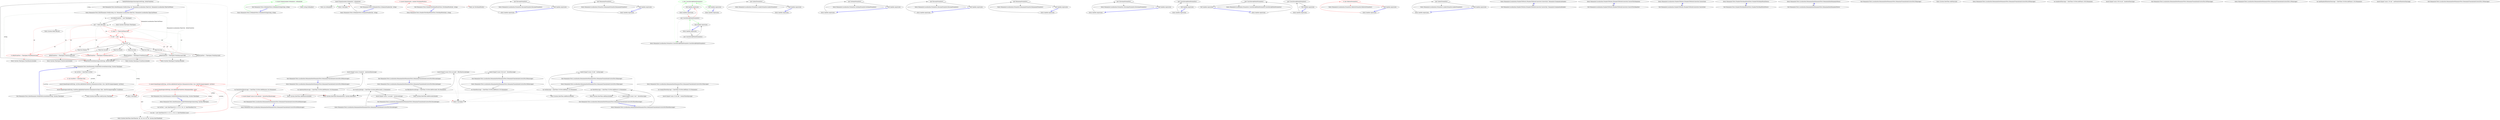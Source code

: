 digraph  {
n0 [cluster="Humanizer.Tests.DateHumanize.VerifyWithCurrentDate(string, System.TimeSpan)", label="Entry Humanizer.Tests.DateHumanize.VerifyWithCurrentDate(string, System.TimeSpan)", span="8-8"];
n1 [cluster="Humanizer.Tests.DateHumanize.VerifyWithCurrentDate(string, System.TimeSpan)", label="var utcNow = DateTime.UtcNow", span="10-10"];
n3 [cluster="Humanizer.Tests.DateHumanize.VerifyWithCurrentDate(string, System.TimeSpan)", label="Assert.Equal(expectedString, utcNow.Add(deltaFromNow).Humanize(utcDate: true, dateToCompareAgainst: utcNow))", span="14-14"];
n4 [cluster="Humanizer.Tests.DateHumanize.VerifyWithCurrentDate(string, System.TimeSpan)", label="Assert.Equal(expectedString, localNow.Add(deltaFromNow).Humanize(utcDate: false, dateToCompareAgainst: localNow))", span="15-15"];
n2 [cluster="Humanizer.Tests.DateHumanize.VerifyWithCurrentDate(string, System.TimeSpan)", color=red, community=0, label="0: var localNow = DateTime.Now", span="11-11"];
n6 [cluster="System.DateTime.Add(System.TimeSpan)", label="Entry System.DateTime.Add(System.TimeSpan)", span="0-0"];
n7 [cluster="System.DateTime.Humanize(bool, System.DateTime?)", label="Entry System.DateTime.Humanize(bool, System.DateTime?)", span="19-19"];
n8 [cluster="Unk.Equal", label="Entry Unk.Equal", span=""];
n5 [cluster="Humanizer.Tests.DateHumanize.VerifyWithCurrentDate(string, System.TimeSpan)", label="Exit Humanizer.Tests.DateHumanize.VerifyWithCurrentDate(string, System.TimeSpan)", span="8-8"];
n9 [cluster="Humanizer.Tests.DateHumanize.VerifyWithDateInjection(string, System.TimeSpan)", label="Entry Humanizer.Tests.DateHumanize.VerifyWithDateInjection(string, System.TimeSpan)", span="18-18"];
n10 [cluster="Humanizer.Tests.DateHumanize.VerifyWithDateInjection(string, System.TimeSpan)", label="var utcNow = new DateTime(2013, 6, 20, 9, 58, 22, DateTimeKind.Utc)", span="20-20"];
n12 [cluster="Humanizer.Tests.DateHumanize.VerifyWithDateInjection(string, System.TimeSpan)", color=red, community=0, label="0: Assert.Equal(expectedString, utcNow.Add(deltaFromNow).Humanize(utcDate: true, dateToCompareAgainst: utcNow))", span="23-23"];
n13 [cluster="Humanizer.Tests.DateHumanize.VerifyWithDateInjection(string, System.TimeSpan)", color=red, community=0, label="0: Assert.Equal(expectedString, now.Add(deltaFromNow).Humanize(false, now))", span="24-24"];
n11 [cluster="Humanizer.Tests.DateHumanize.VerifyWithDateInjection(string, System.TimeSpan)", label="var now = new DateTime(2013, 6, 20, 11, 58, 22, DateTimeKind.Local)", span="21-21"];
n15 [cluster="System.DateTime.DateTime(int, int, int, int, int, int, System.DateTimeKind)", label="Entry System.DateTime.DateTime(int, int, int, int, int, int, System.DateTimeKind)", span="0-0"];
n14 [cluster="Humanizer.Tests.DateHumanize.VerifyWithDateInjection(string, System.TimeSpan)", label="Exit Humanizer.Tests.DateHumanize.VerifyWithDateInjection(string, System.TimeSpan)", span="18-18"];
n16 [cluster="Humanizer.Tests.DateHumanize.Verify(string, int, Humanizer.Localisation.TimeUnit, Humanizer.Localisation.TimeUnitTense)", label="Entry Humanizer.Tests.DateHumanize.Verify(string, int, Humanizer.Localisation.TimeUnit, Humanizer.Localisation.TimeUnitTense)", span="27-27"];
n17 [cluster="Humanizer.Tests.DateHumanize.Verify(string, int, Humanizer.Localisation.TimeUnit, Humanizer.Localisation.TimeUnitTense)", label="var deltaFromNow = new TimeSpan()", span="29-29"];
n18 [cluster="Humanizer.Tests.DateHumanize.Verify(string, int, Humanizer.Localisation.TimeUnit, Humanizer.Localisation.TimeUnitTense)", label="unit = Math.Abs(unit)", span="30-30"];
n19 [cluster="Humanizer.Tests.DateHumanize.Verify(string, int, Humanizer.Localisation.TimeUnit, Humanizer.Localisation.TimeUnitTense)", color=red, community=0, label="0: tense == TimeUnitTense.Past", span="32-32"];
n21 [cluster="Humanizer.Tests.DateHumanize.Verify(string, int, Humanizer.Localisation.TimeUnit, Humanizer.Localisation.TimeUnitTense)", label=timeUnit, span="35-35"];
n34 [cluster="Humanizer.Tests.DateHumanize.Verify(string, int, Humanizer.Localisation.TimeUnit, Humanizer.Localisation.TimeUnitTense)", label="VerifyWithCurrentDate(expectedString, deltaFromNow)", span="57-57"];
n35 [cluster="Humanizer.Tests.DateHumanize.Verify(string, int, Humanizer.Localisation.TimeUnit, Humanizer.Localisation.TimeUnitTense)", label="VerifyWithDateInjection(expectedString, deltaFromNow)", span="58-58"];
n37 [cluster="System.TimeSpan.TimeSpan()", label="Entry System.TimeSpan.TimeSpan()", span="0-0"];
n38 [cluster="System.Math.Abs(int)", label="Entry System.Math.Abs(int)", span="0-0"];
n20 [cluster="Humanizer.Tests.DateHumanize.Verify(string, int, Humanizer.Localisation.TimeUnit, Humanizer.Localisation.TimeUnitTense)", color=red, community=0, label="0: unit = -unit", span="33-33"];
n23 [cluster="Humanizer.Tests.DateHumanize.Verify(string, int, Humanizer.Localisation.TimeUnit, Humanizer.Localisation.TimeUnitTense)", label="deltaFromNow = TimeSpan.FromSeconds(unit)", span="38-38"];
n25 [cluster="Humanizer.Tests.DateHumanize.Verify(string, int, Humanizer.Localisation.TimeUnit, Humanizer.Localisation.TimeUnitTense)", color=red, community=0, label="0: deltaFromNow = TimeSpan.FromMinutes(unit)", span="41-41"];
n27 [cluster="Humanizer.Tests.DateHumanize.Verify(string, int, Humanizer.Localisation.TimeUnit, Humanizer.Localisation.TimeUnitTense)", label="deltaFromNow = TimeSpan.FromHours(unit)", span="44-44"];
n29 [cluster="Humanizer.Tests.DateHumanize.Verify(string, int, Humanizer.Localisation.TimeUnit, Humanizer.Localisation.TimeUnitTense)", label="deltaFromNow = TimeSpan.FromDays(unit)", span="47-47"];
n31 [cluster="Humanizer.Tests.DateHumanize.Verify(string, int, Humanizer.Localisation.TimeUnit, Humanizer.Localisation.TimeUnitTense)", color=red, community=0, label="0: deltaFromNow = TimeSpan.FromDays(unit*31)", span="50-50"];
n33 [cluster="Humanizer.Tests.DateHumanize.Verify(string, int, Humanizer.Localisation.TimeUnit, Humanizer.Localisation.TimeUnitTense)", label="deltaFromNow = TimeSpan.FromDays(unit*366)", span="53-53"];
n22 [cluster="Humanizer.Tests.DateHumanize.Verify(string, int, Humanizer.Localisation.TimeUnit, Humanizer.Localisation.TimeUnitTense)", label="TimeUnit.Second", span="37-37"];
n24 [cluster="Humanizer.Tests.DateHumanize.Verify(string, int, Humanizer.Localisation.TimeUnit, Humanizer.Localisation.TimeUnitTense)", label="TimeUnit.Minute", span="40-40"];
n26 [cluster="Humanizer.Tests.DateHumanize.Verify(string, int, Humanizer.Localisation.TimeUnit, Humanizer.Localisation.TimeUnitTense)", label="TimeUnit.Hour", span="43-43"];
n28 [cluster="Humanizer.Tests.DateHumanize.Verify(string, int, Humanizer.Localisation.TimeUnit, Humanizer.Localisation.TimeUnitTense)", label="TimeUnit.Day", span="46-46"];
n30 [cluster="Humanizer.Tests.DateHumanize.Verify(string, int, Humanizer.Localisation.TimeUnit, Humanizer.Localisation.TimeUnitTense)", label="TimeUnit.Month", span="49-49"];
n32 [cluster="Humanizer.Tests.DateHumanize.Verify(string, int, Humanizer.Localisation.TimeUnit, Humanizer.Localisation.TimeUnitTense)", label="TimeUnit.Year", span="52-52"];
n40 [cluster="System.TimeSpan.FromMinutes(double)", label="Entry System.TimeSpan.FromMinutes(double)", span="0-0"];
n41 [cluster="System.TimeSpan.FromHours(double)", label="Entry System.TimeSpan.FromHours(double)", span="0-0"];
n39 [cluster="System.TimeSpan.FromSeconds(double)", label="Entry System.TimeSpan.FromSeconds(double)", span="0-0"];
n42 [cluster="System.TimeSpan.FromDays(double)", label="Entry System.TimeSpan.FromDays(double)", span="0-0"];
n36 [cluster="Humanizer.Tests.DateHumanize.Verify(string, int, Humanizer.Localisation.TimeUnit, Humanizer.Localisation.TimeUnitTense)", label="Exit Humanizer.Tests.DateHumanize.Verify(string, int, Humanizer.Localisation.TimeUnit, Humanizer.Localisation.TimeUnitTense)", span="27-27"];
d1 [cluster="Humanizer.Tests.OrdinalizeTests.OrdinalizeString(string, string)", color=green, community=0, label="0: Assert.Equal(number.Ordinalize(), ordinalized)", span="38-38"];
d0 [cluster="Humanizer.Tests.OrdinalizeTests.OrdinalizeString(string, string)", label="Entry Humanizer.Tests.OrdinalizeTests.OrdinalizeString(string, string)", span="36-36"];
d2 [cluster="Humanizer.Tests.OrdinalizeTests.OrdinalizeString(string, string)", label="Exit Humanizer.Tests.OrdinalizeTests.OrdinalizeString(string, string)", span="36-36"];
d3 [cluster="string.Ordinalize()", label="Entry string.Ordinalize()", span="15-15"];
d4 [cluster="Unk.Equal", label="Entry Unk.Equal", span=""];
d6 [cluster="Humanizer.Tests.OrdinalizeTests.OrdanizeNumber(int, string)", label="Assert.Equal(number.Ordinalize(), ordinalized)", span="72-72"];
d5 [cluster="Humanizer.Tests.OrdinalizeTests.OrdanizeNumber(int, string)", label="Entry Humanizer.Tests.OrdinalizeTests.OrdanizeNumber(int, string)", span="70-70"];
d7 [cluster="Humanizer.Tests.OrdinalizeTests.OrdanizeNumber(int, string)", label="Exit Humanizer.Tests.OrdinalizeTests.OrdanizeNumber(int, string)", span="70-70"];
d8 [cluster="int.Ordinalize()", label="Entry int.Ordinalize()", span="25-25"];
m0_7 [cluster="Humanizer.Localisation.Formatters.RussianFormatter.RussianFormatter()", file="Configurator.cs", label="Entry Humanizer.Localisation.Formatters.RussianFormatter.RussianFormatter()", span="4-4"];
m0_3 [cluster="Humanizer.Localisation.Formatters.RomanianFormatter.RomanianFormatter()", file="Configurator.cs", label="Entry Humanizer.Localisation.Formatters.RomanianFormatter.RomanianFormatter()", span="2-2"];
m0_15 [cluster="Humanizer.Localisation.Formatters.CzechSlovakPolishFormatter.CzechSlovakPolishFormatter()", file="Configurator.cs", label="Entry Humanizer.Localisation.Formatters.CzechSlovakPolishFormatter.CzechSlovakPolishFormatter()", span="2-2"];
m0_11 [cluster="Humanizer.Localisation.Formatters.ArabicFormatter.ArabicFormatter()", file="Configurator.cs", label="Entry Humanizer.Localisation.Formatters.ArabicFormatter.ArabicFormatter()", span="2-2"];
m0_19 [cluster="lambda expression", file="Configurator.cs", label="Entry lambda expression", span="21-21"];
m0_0 [cluster="lambda expression", file="Configurator.cs", label="Entry lambda expression", span="16-16"];
m0_1 [cluster="lambda expression", file="Configurator.cs", label="new RomanianFormatter()", span="16-16"];
m0_2 [cluster="lambda expression", file="Configurator.cs", label="Exit lambda expression", span="16-16"];
m0_4 [cluster="lambda expression", file="Configurator.cs", label="Entry lambda expression", span="17-17"];
m0_5 [cluster="lambda expression", file="Configurator.cs", label="new RussianFormatter()", span="17-17"];
m0_6 [cluster="lambda expression", file="Configurator.cs", label="Exit lambda expression", span="17-17"];
m0_8 [cluster="lambda expression", file="Configurator.cs", label="Entry lambda expression", span="18-18"];
m0_9 [cluster="lambda expression", file="Configurator.cs", label="new ArabicFormatter()", span="18-18"];
m0_10 [cluster="lambda expression", file="Configurator.cs", label="Exit lambda expression", span="18-18"];
m0_12 [cluster="lambda expression", file="Configurator.cs", label="Entry lambda expression", span="19-19"];
m0_13 [cluster="lambda expression", color=green, community=0, file="Configurator.cs", label="1: new CzechSlovakPolishFormatter()", span="19-19"];
m0_14 [cluster="lambda expression", file="Configurator.cs", label="Exit lambda expression", span="19-19"];
m0_16 [cluster="lambda expression", file="Configurator.cs", label="Entry lambda expression", span="20-20"];
m0_17 [cluster="lambda expression", file="Configurator.cs", label="new CzechSlovakPolishFormatter()", span="20-20"];
m0_18 [cluster="lambda expression", file="Configurator.cs", label="Exit lambda expression", span="20-20"];
m0_20 [cluster="lambda expression", file="Configurator.cs", label="new CzechSlovakPolishFormatter()", span="21-21"];
m0_21 [cluster="lambda expression", file="Configurator.cs", label="Exit lambda expression", span="21-21"];
m2_29 [cluster="Humanizer.Localisation.Formatters.SerbianFormatter.SerbianFormatter()", file="DefaultNumberToWordsConverter.cs", label="Entry Humanizer.Localisation.Formatters.SerbianFormatter.SerbianFormatter()", span="2-2"];
m2_7 [cluster="Humanizer.Localisation.Formatters.RussianFormatter.RussianFormatter()", file="DefaultNumberToWordsConverter.cs", label="Entry Humanizer.Localisation.Formatters.RussianFormatter.RussianFormatter()", span="4-4"];
m2_3 [cluster="Humanizer.Localisation.Formatters.RomanianFormatter.RomanianFormatter()", file="DefaultNumberToWordsConverter.cs", label="Entry Humanizer.Localisation.Formatters.RomanianFormatter.RomanianFormatter()", span="2-2"];
m2_33 [cluster="Humanizer.Localisation.Formatters.SlovenianFormatter.SlovenianFormatter()", file="DefaultNumberToWordsConverter.cs", label="Entry Humanizer.Localisation.Formatters.SlovenianFormatter.SlovenianFormatter()", span="1-1"];
m2_19 [cluster="Humanizer.Localisation.Formatters.CzechSlovakPolishFormatter.CzechSlovakPolishFormatter()", file="DefaultNumberToWordsConverter.cs", label="Entry Humanizer.Localisation.Formatters.CzechSlovakPolishFormatter.CzechSlovakPolishFormatter()", span="2-2"];
m2_15 [cluster="Humanizer.Localisation.Formatters.HebrewFormatter.HebrewFormatter()", file="DefaultNumberToWordsConverter.cs", label="Entry Humanizer.Localisation.Formatters.HebrewFormatter.HebrewFormatter()", span="2-2"];
m2_11 [cluster="Humanizer.Localisation.Formatters.ArabicFormatter.ArabicFormatter()", file="DefaultNumberToWordsConverter.cs", label="Entry Humanizer.Localisation.Formatters.ArabicFormatter.ArabicFormatter()", span="2-2"];
m2_30 [cluster="lambda expression", file="DefaultNumberToWordsConverter.cs", label="Entry lambda expression", span="24-24"];
m2_0 [cluster="lambda expression", file="DefaultNumberToWordsConverter.cs", label="Entry lambda expression", span="16-16"];
m2_1 [cluster="lambda expression", file="DefaultNumberToWordsConverter.cs", label="new RomanianFormatter()", span="16-16"];
m2_2 [cluster="lambda expression", file="DefaultNumberToWordsConverter.cs", label="Exit lambda expression", span="16-16"];
m2_4 [cluster="lambda expression", file="DefaultNumberToWordsConverter.cs", label="Entry lambda expression", span="17-17"];
m2_5 [cluster="lambda expression", file="DefaultNumberToWordsConverter.cs", label="new RussianFormatter()", span="17-17"];
m2_6 [cluster="lambda expression", file="DefaultNumberToWordsConverter.cs", label="Exit lambda expression", span="17-17"];
m2_8 [cluster="lambda expression", file="DefaultNumberToWordsConverter.cs", label="Entry lambda expression", span="18-18"];
m2_9 [cluster="lambda expression", file="DefaultNumberToWordsConverter.cs", label="new ArabicFormatter()", span="18-18"];
m2_10 [cluster="lambda expression", file="DefaultNumberToWordsConverter.cs", label="Exit lambda expression", span="18-18"];
m2_12 [cluster="lambda expression", file="DefaultNumberToWordsConverter.cs", label="Entry lambda expression", span="19-19"];
m2_13 [cluster="lambda expression", color=red, community=0, file="DefaultNumberToWordsConverter.cs", label="0: new HebrewFormatter()", span="19-19"];
m2_14 [cluster="lambda expression", file="DefaultNumberToWordsConverter.cs", label="Exit lambda expression", span="19-19"];
m2_16 [cluster="lambda expression", file="DefaultNumberToWordsConverter.cs", label="Entry lambda expression", span="20-20"];
m2_17 [cluster="lambda expression", file="DefaultNumberToWordsConverter.cs", label="new CzechSlovakPolishFormatter()", span="20-20"];
m2_18 [cluster="lambda expression", file="DefaultNumberToWordsConverter.cs", label="Exit lambda expression", span="20-20"];
m2_20 [cluster="lambda expression", file="DefaultNumberToWordsConverter.cs", label="Entry lambda expression", span="21-21"];
m2_21 [cluster="lambda expression", file="DefaultNumberToWordsConverter.cs", label="new CzechSlovakPolishFormatter()", span="21-21"];
m2_22 [cluster="lambda expression", file="DefaultNumberToWordsConverter.cs", label="Exit lambda expression", span="21-21"];
m2_23 [cluster="lambda expression", file="DefaultNumberToWordsConverter.cs", label="Entry lambda expression", span="22-22"];
m2_24 [cluster="lambda expression", file="DefaultNumberToWordsConverter.cs", label="new CzechSlovakPolishFormatter()", span="22-22"];
m2_25 [cluster="lambda expression", file="DefaultNumberToWordsConverter.cs", label="Exit lambda expression", span="22-22"];
m2_26 [cluster="lambda expression", file="DefaultNumberToWordsConverter.cs", label="Entry lambda expression", span="23-23"];
m2_27 [cluster="lambda expression", file="DefaultNumberToWordsConverter.cs", label="new SerbianFormatter()", span="23-23"];
m2_28 [cluster="lambda expression", file="DefaultNumberToWordsConverter.cs", label="Exit lambda expression", span="23-23"];
m2_31 [cluster="lambda expression", file="DefaultNumberToWordsConverter.cs", label="new SlovenianFormatter()", span="24-24"];
m2_32 [cluster="lambda expression", file="DefaultNumberToWordsConverter.cs", label="Exit lambda expression", span="24-24"];
m4_2 [cluster="Humanizer.Localisation.NumberToWords.INumberToWordsConverter.Convert(int, Humanizer.GrammaticalGender)", file="INumberToWordsConverter.cs", label="Entry Humanizer.Localisation.NumberToWords.INumberToWordsConverter.Convert(int, Humanizer.GrammaticalGender)", span="22-22"];
m4_3 [cluster="Humanizer.Localisation.NumberToWords.INumberToWordsConverter.Convert(int, Humanizer.GrammaticalGender)", file="INumberToWordsConverter.cs", label="Exit Humanizer.Localisation.NumberToWords.INumberToWordsConverter.Convert(int, Humanizer.GrammaticalGender)", span="22-22"];
m4_4 [cluster="Humanizer.Localisation.NumberToWords.INumberToWordsConverter.ConvertToOrdinal(int)", file="INumberToWordsConverter.cs", label="Entry Humanizer.Localisation.NumberToWords.INumberToWordsConverter.ConvertToOrdinal(int)", span="29-29"];
m4_5 [cluster="Humanizer.Localisation.NumberToWords.INumberToWordsConverter.ConvertToOrdinal(int)", file="INumberToWordsConverter.cs", label="Exit Humanizer.Localisation.NumberToWords.INumberToWordsConverter.ConvertToOrdinal(int)", span="29-29"];
m4_0 [cluster="Humanizer.Localisation.NumberToWords.INumberToWordsConverter.Convert(int)", file="INumberToWordsConverter.cs", label="Entry Humanizer.Localisation.NumberToWords.INumberToWordsConverter.Convert(int)", span="12-12"];
m4_1 [cluster="Humanizer.Localisation.NumberToWords.INumberToWordsConverter.Convert(int)", file="INumberToWordsConverter.cs", label="Exit Humanizer.Localisation.NumberToWords.INumberToWordsConverter.Convert(int)", span="12-12"];
m5_0 [cluster="Humanizer.Tests.NumberToOrdinalWordsTests.NumberToOrdinalWordsTests()", file="NumberToOrdinalWordsTests.cs", label="Entry Humanizer.Tests.NumberToOrdinalWordsTests.NumberToOrdinalWordsTests()", span="7-7"];
m5_1 [cluster="Humanizer.Tests.NumberToOrdinalWordsTests.NumberToOrdinalWordsTests()", file="NumberToOrdinalWordsTests.cs", label="Exit Humanizer.Tests.NumberToOrdinalWordsTests.NumberToOrdinalWordsTests()", span="7-7"];
m5_2 [cluster="Humanizer.Tests.NumberToOrdinalWordsTests.ToOrdinalWords(int, string)", file="NumberToOrdinalWordsTests.cs", label="Entry Humanizer.Tests.NumberToOrdinalWordsTests.ToOrdinalWords(int, string)", span="52-52"];
m5_3 [cluster="Humanizer.Tests.NumberToOrdinalWordsTests.ToOrdinalWords(int, string)", color=red, community=0, file="NumberToOrdinalWordsTests.cs", label="0: Assert.Equal(words, number.ToOrdinalWords())", span="54-54"];
m5_4 [cluster="Humanizer.Tests.NumberToOrdinalWordsTests.ToOrdinalWords(int, string)", file="NumberToOrdinalWordsTests.cs", label="Exit Humanizer.Tests.NumberToOrdinalWordsTests.ToOrdinalWords(int, string)", span="52-52"];
m5_5 [cluster="int.ToOrdinalWords()", file="NumberToOrdinalWordsTests.cs", label="Entry int.ToOrdinalWords()", span="52-52"];
m7_22 [cluster="Humanizer.Tests.Localisation.RomanianDateHumanizeTests.RomanianTranslationIsCorrectFor2SecondsAgo()", file="NumberToWordsTests.cs", label="Entry Humanizer.Tests.Localisation.RomanianDateHumanizeTests.RomanianTranslationIsCorrectFor2SecondsAgo()", span="49-49"];
m7_23 [cluster="Humanizer.Tests.Localisation.RomanianDateHumanizeTests.RomanianTranslationIsCorrectFor2SecondsAgo()", file="NumberToWordsTests.cs", label="var twoSecondsAgo = DateTime.UtcNow.AddSeconds(-2).Humanize()", span="51-51"];
m7_24 [cluster="Humanizer.Tests.Localisation.RomanianDateHumanizeTests.RomanianTranslationIsCorrectFor2SecondsAgo()", file="NumberToWordsTests.cs", label="Assert.Equal(''acum 2 secunde'', twoSecondsAgo)", span="53-53"];
m7_25 [cluster="Humanizer.Tests.Localisation.RomanianDateHumanizeTests.RomanianTranslationIsCorrectFor2SecondsAgo()", file="NumberToWordsTests.cs", label="Exit Humanizer.Tests.Localisation.RomanianDateHumanizeTests.RomanianTranslationIsCorrectFor2SecondsAgo()", span="49-49"];
m7_13 [cluster="Humanizer.Tests.Localisation.RomanianDateHumanizeTests.RomanianTranslationIsCorrectFor19MinutesAgo()", file="NumberToWordsTests.cs", label="Entry Humanizer.Tests.Localisation.RomanianDateHumanizeTests.RomanianTranslationIsCorrectFor19MinutesAgo()", span="33-33"];
m7_14 [cluster="Humanizer.Tests.Localisation.RomanianDateHumanizeTests.RomanianTranslationIsCorrectFor19MinutesAgo()", file="NumberToWordsTests.cs", label="var nineteenMinutesAgo = DateTime.UtcNow.AddMinutes(-19).Humanize()", span="35-35"];
m7_15 [cluster="Humanizer.Tests.Localisation.RomanianDateHumanizeTests.RomanianTranslationIsCorrectFor19MinutesAgo()", file="NumberToWordsTests.cs", label="Assert.Equal(''acum 19 minute'', nineteenMinutesAgo)", span="37-37"];
m7_16 [cluster="Humanizer.Tests.Localisation.RomanianDateHumanizeTests.RomanianTranslationIsCorrectFor19MinutesAgo()", file="NumberToWordsTests.cs", label="Exit Humanizer.Tests.Localisation.RomanianDateHumanizeTests.RomanianTranslationIsCorrectFor19MinutesAgo()", span="33-33"];
m7_17 [cluster="System.DateTime.AddMinutes(double)", file="NumberToWordsTests.cs", label="Entry System.DateTime.AddMinutes(double)", span="0-0"];
m7_31 [cluster="Humanizer.Tests.Localisation.RomanianDateHumanizeTests.RomanianTranslationIsCorrectFor10DaysAgo()", file="NumberToWordsTests.cs", label="Entry Humanizer.Tests.Localisation.RomanianDateHumanizeTests.RomanianTranslationIsCorrectFor10DaysAgo()", span="65-65"];
m7_32 [cluster="Humanizer.Tests.Localisation.RomanianDateHumanizeTests.RomanianTranslationIsCorrectFor10DaysAgo()", file="NumberToWordsTests.cs", label="var tenDaysAgo = DateTime.UtcNow.AddDays(-10).Humanize()", span="67-67"];
m7_33 [cluster="Humanizer.Tests.Localisation.RomanianDateHumanizeTests.RomanianTranslationIsCorrectFor10DaysAgo()", file="NumberToWordsTests.cs", label="Assert.Equal(''acum 10 zile'', tenDaysAgo)", span="69-69"];
m7_34 [cluster="Humanizer.Tests.Localisation.RomanianDateHumanizeTests.RomanianTranslationIsCorrectFor10DaysAgo()", file="NumberToWordsTests.cs", label="Exit Humanizer.Tests.Localisation.RomanianDateHumanizeTests.RomanianTranslationIsCorrectFor10DaysAgo()", span="65-65"];
m7_26 [cluster="System.DateTime.AddSeconds(double)", file="NumberToWordsTests.cs", label="Entry System.DateTime.AddSeconds(double)", span="0-0"];
m7_0 [cluster="Humanizer.Tests.Localisation.RomanianDateHumanizeTests.RomanianDateHumanizeTests()", file="NumberToWordsTests.cs", label="Entry Humanizer.Tests.Localisation.RomanianDateHumanizeTests.RomanianDateHumanizeTests()", span="12-12"];
m7_1 [cluster="Humanizer.Tests.Localisation.RomanianDateHumanizeTests.RomanianDateHumanizeTests()", file="NumberToWordsTests.cs", label="Exit Humanizer.Tests.Localisation.RomanianDateHumanizeTests.RomanianDateHumanizeTests()", span="12-12"];
m7_36 [cluster="Humanizer.Tests.Localisation.RomanianDateHumanizeTests.RomanianTranslationIsCorrectFor23DaysAgo()", file="NumberToWordsTests.cs", label="Entry Humanizer.Tests.Localisation.RomanianDateHumanizeTests.RomanianTranslationIsCorrectFor23DaysAgo()", span="73-73"];
m7_37 [cluster="Humanizer.Tests.Localisation.RomanianDateHumanizeTests.RomanianTranslationIsCorrectFor23DaysAgo()", file="NumberToWordsTests.cs", label="var twentyThreeDaysAgo = DateTime.UtcNow.AddDays(-23).Humanize()", span="75-75"];
m7_38 [cluster="Humanizer.Tests.Localisation.RomanianDateHumanizeTests.RomanianTranslationIsCorrectFor23DaysAgo()", file="NumberToWordsTests.cs", label="Assert.Equal(''acum 23 de zile'', twentyThreeDaysAgo)", span="77-77"];
m7_39 [cluster="Humanizer.Tests.Localisation.RomanianDateHumanizeTests.RomanianTranslationIsCorrectFor23DaysAgo()", file="NumberToWordsTests.cs", label="Exit Humanizer.Tests.Localisation.RomanianDateHumanizeTests.RomanianTranslationIsCorrectFor23DaysAgo()", span="73-73"];
m7_9 [cluster="Humanizer.Tests.Localisation.RomanianDateHumanizeTests.RomanianTranslationIsCorrectFor20HoursAgo()", file="NumberToWordsTests.cs", label="Entry Humanizer.Tests.Localisation.RomanianDateHumanizeTests.RomanianTranslationIsCorrectFor20HoursAgo()", span="25-25"];
m7_10 [cluster="Humanizer.Tests.Localisation.RomanianDateHumanizeTests.RomanianTranslationIsCorrectFor20HoursAgo()", file="NumberToWordsTests.cs", label="var threeHoursAgo = DateTime.UtcNow.AddHours(-20).Humanize()", span="27-27"];
m7_11 [cluster="Humanizer.Tests.Localisation.RomanianDateHumanizeTests.RomanianTranslationIsCorrectFor20HoursAgo()", file="NumberToWordsTests.cs", label="Assert.Equal(''acum 20 de ore'', threeHoursAgo)", span="29-29"];
m7_12 [cluster="Humanizer.Tests.Localisation.RomanianDateHumanizeTests.RomanianTranslationIsCorrectFor20HoursAgo()", file="NumberToWordsTests.cs", label="Exit Humanizer.Tests.Localisation.RomanianDateHumanizeTests.RomanianTranslationIsCorrectFor20HoursAgo()", span="25-25"];
m7_8 [cluster="Unk.Equal", file="NumberToWordsTests.cs", label="Entry Unk.Equal", span=""];
m7_44 [cluster="System.DateTime.AddYears(int)", file="NumberToWordsTests.cs", label="Entry System.DateTime.AddYears(int)", span="0-0"];
m7_45 [cluster="Humanizer.Tests.Localisation.RomanianDateHumanizeTests.RomanianTranslationIsCorrectFor100YearsAgo()", file="NumberToWordsTests.cs", label="Entry Humanizer.Tests.Localisation.RomanianDateHumanizeTests.RomanianTranslationIsCorrectFor100YearsAgo()", span="89-89"];
m7_46 [cluster="Humanizer.Tests.Localisation.RomanianDateHumanizeTests.RomanianTranslationIsCorrectFor100YearsAgo()", file="NumberToWordsTests.cs", label="var hunderedYearsAgo = DateTime.UtcNow.AddYears(-100).Humanize()", span="91-91"];
m7_47 [cluster="Humanizer.Tests.Localisation.RomanianDateHumanizeTests.RomanianTranslationIsCorrectFor100YearsAgo()", file="NumberToWordsTests.cs", label="Assert.Equal(''acum 100 de ani'', hunderedYearsAgo)", span="93-93"];
m7_48 [cluster="Humanizer.Tests.Localisation.RomanianDateHumanizeTests.RomanianTranslationIsCorrectFor100YearsAgo()", file="NumberToWordsTests.cs", label="Exit Humanizer.Tests.Localisation.RomanianDateHumanizeTests.RomanianTranslationIsCorrectFor100YearsAgo()", span="89-89"];
m7_18 [cluster="Humanizer.Tests.Localisation.RomanianDateHumanizeTests.RomanianTranslationIsCorrectFor44MinutesAgo()", file="NumberToWordsTests.cs", label="Entry Humanizer.Tests.Localisation.RomanianDateHumanizeTests.RomanianTranslationIsCorrectFor44MinutesAgo()", span="41-41"];
m7_19 [cluster="Humanizer.Tests.Localisation.RomanianDateHumanizeTests.RomanianTranslationIsCorrectFor44MinutesAgo()", file="NumberToWordsTests.cs", label="var fourtyFourMinutesAgo = DateTime.UtcNow.AddMinutes(-44).Humanize()", span="43-43"];
m7_20 [cluster="Humanizer.Tests.Localisation.RomanianDateHumanizeTests.RomanianTranslationIsCorrectFor44MinutesAgo()", color=red, community=0, file="NumberToWordsTests.cs", label="0: Assert.Equal(''acum 44 de minute'', fourtyFourMinutesAgo)", span="45-45"];
m7_21 [cluster="Humanizer.Tests.Localisation.RomanianDateHumanizeTests.RomanianTranslationIsCorrectFor44MinutesAgo()", file="NumberToWordsTests.cs", label="Exit Humanizer.Tests.Localisation.RomanianDateHumanizeTests.RomanianTranslationIsCorrectFor44MinutesAgo()", span="41-41"];
m7_2 [cluster="Humanizer.Tests.Localisation.RomanianDateHumanizeTests.RomanianTranslationIsCorrectForThreeHoursAgo()", file="NumberToWordsTests.cs", label="Entry Humanizer.Tests.Localisation.RomanianDateHumanizeTests.RomanianTranslationIsCorrectForThreeHoursAgo()", span="17-17"];
m7_3 [cluster="Humanizer.Tests.Localisation.RomanianDateHumanizeTests.RomanianTranslationIsCorrectForThreeHoursAgo()", file="NumberToWordsTests.cs", label="var threeHoursAgo = DateTime.UtcNow.AddHours(-3).Humanize()", span="19-19"];
m7_4 [cluster="Humanizer.Tests.Localisation.RomanianDateHumanizeTests.RomanianTranslationIsCorrectForThreeHoursAgo()", file="NumberToWordsTests.cs", label="Assert.Equal(''acum 3 ore'', threeHoursAgo)", span="21-21"];
m7_5 [cluster="Humanizer.Tests.Localisation.RomanianDateHumanizeTests.RomanianTranslationIsCorrectForThreeHoursAgo()", file="NumberToWordsTests.cs", label="Exit Humanizer.Tests.Localisation.RomanianDateHumanizeTests.RomanianTranslationIsCorrectForThreeHoursAgo()", span="17-17"];
m7_27 [cluster="Humanizer.Tests.Localisation.RomanianDateHumanizeTests.RomanianTranslationIsCorrectFor59SecondsAgo()", file="NumberToWordsTests.cs", label="Entry Humanizer.Tests.Localisation.RomanianDateHumanizeTests.RomanianTranslationIsCorrectFor59SecondsAgo()", span="57-57"];
m7_28 [cluster="Humanizer.Tests.Localisation.RomanianDateHumanizeTests.RomanianTranslationIsCorrectFor59SecondsAgo()", file="NumberToWordsTests.cs", label="var fiftyNineSecondsAgo = DateTime.UtcNow.AddSeconds(-59).Humanize()", span="59-59"];
m7_29 [cluster="Humanizer.Tests.Localisation.RomanianDateHumanizeTests.RomanianTranslationIsCorrectFor59SecondsAgo()", file="NumberToWordsTests.cs", label="Assert.Equal(''acum 59 de secunde'', fiftyNineSecondsAgo)", span="61-61"];
m7_30 [cluster="Humanizer.Tests.Localisation.RomanianDateHumanizeTests.RomanianTranslationIsCorrectFor59SecondsAgo()", file="NumberToWordsTests.cs", label="Exit Humanizer.Tests.Localisation.RomanianDateHumanizeTests.RomanianTranslationIsCorrectFor59SecondsAgo()", span="57-57"];
m7_35 [cluster="System.DateTime.AddDays(double)", file="NumberToWordsTests.cs", label="Entry System.DateTime.AddDays(double)", span="0-0"];
m7_40 [cluster="Humanizer.Tests.Localisation.RomanianDateHumanizeTests.RomanianTranslationIsCorrectFor119YearsAgo()", file="NumberToWordsTests.cs", label="Entry Humanizer.Tests.Localisation.RomanianDateHumanizeTests.RomanianTranslationIsCorrectFor119YearsAgo()", span="81-81"];
m7_41 [cluster="Humanizer.Tests.Localisation.RomanianDateHumanizeTests.RomanianTranslationIsCorrectFor119YearsAgo()", file="NumberToWordsTests.cs", label="var oneHundredNineteenYearsAgo = DateTime.UtcNow.AddYears(-119).Humanize()", span="83-83"];
m7_42 [cluster="Humanizer.Tests.Localisation.RomanianDateHumanizeTests.RomanianTranslationIsCorrectFor119YearsAgo()", file="NumberToWordsTests.cs", label="Assert.Equal(''acum 119 ani'', oneHundredNineteenYearsAgo)", span="85-85"];
m7_43 [cluster="Humanizer.Tests.Localisation.RomanianDateHumanizeTests.RomanianTranslationIsCorrectFor119YearsAgo()", file="NumberToWordsTests.cs", label="Exit Humanizer.Tests.Localisation.RomanianDateHumanizeTests.RomanianTranslationIsCorrectFor119YearsAgo()", span="81-81"];
m7_6 [cluster="System.DateTime.AddHours(double)", file="NumberToWordsTests.cs", label="Entry System.DateTime.AddHours(double)", span="0-0"];
n0 -> n1  [key=0, style=solid];
n0 -> n3  [color=darkseagreen4, key=1, label=string, style=dashed];
n0 -> n4  [color=darkseagreen4, key=1, label=string, style=dashed];
n1 -> n2  [color=red, key=0, style=solid];
n1 -> n3  [color=darkseagreen4, key=1, label=utcNow, style=dashed];
n3 -> n4  [key=0, style=solid];
n3 -> n6  [key=2, style=dotted];
n3 -> n7  [key=2, style=dotted];
n3 -> n8  [key=2, style=dotted];
n4 -> n5  [key=0, style=solid];
n4 -> n6  [key=2, style=dotted];
n4 -> n7  [key=2, style=dotted];
n4 -> n8  [key=2, style=dotted];
n2 -> n3  [color=red, key=0, style=solid];
n2 -> n4  [color=red, key=1, label=localNow, style=dashed];
n5 -> n0  [color=blue, key=0, style=bold];
n9 -> n10  [key=0, style=solid];
n9 -> n12  [color=red, key=1, label=string, style=dashed];
n9 -> n13  [color=red, key=1, label=string, style=dashed];
n10 -> n11  [key=0, style=solid];
n10 -> n15  [key=2, style=dotted];
n10 -> n12  [color=red, key=1, label=utcNow, style=dashed];
n12 -> n13  [color=red, key=0, style=solid];
n12 -> n6  [color=red, key=2, style=dotted];
n12 -> n7  [color=red, key=2, style=dotted];
n12 -> n8  [color=red, key=2, style=dotted];
n13 -> n14  [color=red, key=0, style=solid];
n13 -> n6  [color=red, key=2, style=dotted];
n13 -> n7  [color=red, key=2, style=dotted];
n13 -> n8  [color=red, key=2, style=dotted];
n11 -> n12  [color=red, key=0, style=solid];
n11 -> n15  [key=2, style=dotted];
n11 -> n13  [color=red, key=1, label=now, style=dashed];
n14 -> n9  [color=blue, key=0, style=bold];
n16 -> n17  [key=0, style=solid];
n16 -> n18  [color=darkseagreen4, key=1, label=int, style=dashed];
n16 -> n19  [color=red, key=1, label="Humanizer.Localisation.TimeUnitTense", style=dashed];
n16 -> n21  [color=darkseagreen4, key=1, label="Humanizer.Localisation.TimeUnit", style=dashed];
n16 -> n34  [color=darkseagreen4, key=1, label=string, style=dashed];
n16 -> n35  [color=darkseagreen4, key=1, label=string, style=dashed];
n17 -> n18  [key=0, style=solid];
n17 -> n37  [key=2, style=dotted];
n18 -> n19  [color=red, key=0, style=solid];
n18 -> n38  [key=2, style=dotted];
n18 -> n18  [color=darkseagreen4, key=1, label=int, style=dashed];
n18 -> n20  [color=red, key=1, label=int, style=dashed];
n18 -> n23  [color=darkseagreen4, key=1, label=int, style=dashed];
n18 -> n25  [color=red, key=1, label=int, style=dashed];
n18 -> n27  [color=darkseagreen4, key=1, label=int, style=dashed];
n18 -> n29  [color=darkseagreen4, key=1, label=int, style=dashed];
n18 -> n31  [color=red, key=1, label=int, style=dashed];
n18 -> n33  [color=darkseagreen4, key=1, label=int, style=dashed];
n19 -> n20  [color=red, key=0, style=solid];
n19 -> n21  [color=red, key=0, style=solid];
n21 -> n22  [key=0, style=solid];
n21 -> n24  [key=0, style=solid];
n21 -> n26  [key=0, style=solid];
n21 -> n28  [key=0, style=solid];
n21 -> n30  [key=0, style=solid];
n21 -> n32  [key=0, style=solid];
n34 -> n35  [key=0, style=solid];
n34 -> n0  [key=2, style=dotted];
n35 -> n36  [key=0, style=solid];
n35 -> n9  [key=2, style=dotted];
n20 -> n21  [color=red, key=0, style=solid];
n20 -> n20  [color=red, key=1, label=int, style=dashed];
n20 -> n23  [color=red, key=1, label=int, style=dashed];
n20 -> n25  [color=red, key=1, label=int, style=dashed];
n20 -> n27  [color=red, key=1, label=int, style=dashed];
n20 -> n29  [color=red, key=1, label=int, style=dashed];
n20 -> n31  [color=red, key=1, label=int, style=dashed];
n20 -> n33  [color=red, key=1, label=int, style=dashed];
n23 -> n34  [key=0, style=solid];
n23 -> n39  [key=2, style=dotted];
n25 -> n34  [color=red, key=0, style=solid];
n25 -> n40  [color=red, key=2, style=dotted];
n27 -> n34  [key=0, style=solid];
n27 -> n41  [key=2, style=dotted];
n29 -> n34  [key=0, style=solid];
n29 -> n42  [key=2, style=dotted];
n31 -> n34  [color=red, key=0, style=solid];
n31 -> n42  [color=red, key=2, style=dotted];
n33 -> n34  [key=0, style=solid];
n33 -> n42  [key=2, style=dotted];
n33 -> n35  [color=darkseagreen4, key=1, label=deltaFromNow, style=dashed];
n22 -> n23  [key=0, style=solid];
n24 -> n25  [color=red, key=0, style=solid];
n26 -> n27  [key=0, style=solid];
n28 -> n29  [key=0, style=solid];
n30 -> n31  [color=red, key=0, style=solid];
n32 -> n33  [key=0, style=solid];
n36 -> n16  [color=blue, key=0, style=bold];
d1 -> d2  [color=green, key=0, style=solid];
d1 -> d3  [color=green, key=2, style=dotted];
d1 -> d4  [color=green, key=2, style=dotted];
d0 -> d1  [color=green, key=0, style=solid];
d2 -> d0  [color=blue, key=0, style=bold];
d6 -> d4  [key=2, style=dotted];
d6 -> d7  [key=0, style=solid];
d6 -> d8  [key=2, style=dotted];
d5 -> d6  [key=0, style=solid];
d7 -> d5  [color=blue, key=0, style=bold];
m0_19 -> m0_20  [key=0, style=solid];
m0_19 -> m0_17  [color=green, key=0, style=solid];
m0_0 -> m0_1  [key=0, style=solid];
m0_1 -> m0_2  [key=0, style=solid];
m0_1 -> m0_3  [key=2, style=dotted];
m0_2 -> m0_0  [color=blue, key=0, style=bold];
m0_4 -> m0_5  [key=0, style=solid];
m0_5 -> m0_6  [key=0, style=solid];
m0_5 -> m0_7  [key=2, style=dotted];
m0_6 -> m0_4  [color=blue, key=0, style=bold];
m0_8 -> m0_9  [key=0, style=solid];
m0_9 -> m0_10  [key=0, style=solid];
m0_9 -> m0_11  [key=2, style=dotted];
m0_10 -> m0_8  [color=blue, key=0, style=bold];
m0_12 -> m0_13  [color=green, key=0, style=solid];
m0_13 -> m0_14  [color=green, key=0, style=solid];
m0_13 -> m0_15  [color=green, key=2, style=dotted];
m0_13 -> m0_18  [color=green, key=0, style=solid];
m0_14 -> m0_12  [color=blue, key=0, style=bold];
m0_16 -> m0_17  [color=red, key=0, style=solid];
m0_16 -> m0_13  [color=green, key=0, style=solid];
m0_17 -> m0_18  [color=red, key=0, style=solid];
m0_17 -> m0_15  [key=2, style=dotted];
m0_17 -> m0_21  [color=green, key=0, style=solid];
m0_18 -> m0_16  [color=blue, key=0, style=bold];
m0_20 -> m0_21  [key=0, style=solid];
m0_20 -> m0_15  [key=2, style=dotted];
m0_21 -> m0_19  [color=blue, key=0, style=bold];
m2_30 -> m2_31  [key=0, style=solid];
m2_0 -> m2_1  [key=0, style=solid];
m2_1 -> m2_2  [key=0, style=solid];
m2_1 -> m2_3  [key=2, style=dotted];
m2_2 -> m2_0  [color=blue, key=0, style=bold];
m2_4 -> m2_5  [key=0, style=solid];
m2_5 -> m2_6  [key=0, style=solid];
m2_5 -> m2_7  [key=2, style=dotted];
m2_6 -> m2_4  [color=blue, key=0, style=bold];
m2_8 -> m2_9  [key=0, style=solid];
m2_9 -> m2_10  [key=0, style=solid];
m2_9 -> m2_11  [key=2, style=dotted];
m2_10 -> m2_8  [color=blue, key=0, style=bold];
m2_12 -> m2_13  [color=red, key=0, style=solid];
m2_13 -> m2_14  [color=red, key=0, style=solid];
m2_13 -> m2_15  [color=red, key=2, style=dotted];
m2_14 -> m2_12  [color=blue, key=0, style=bold];
m2_16 -> m2_17  [key=0, style=solid];
m2_17 -> m2_18  [key=0, style=solid];
m2_17 -> m2_19  [key=2, style=dotted];
m2_18 -> m2_16  [color=blue, key=0, style=bold];
m2_20 -> m2_21  [key=0, style=solid];
m2_21 -> m2_22  [key=0, style=solid];
m2_21 -> m2_19  [key=2, style=dotted];
m2_22 -> m2_20  [color=blue, key=0, style=bold];
m2_23 -> m2_24  [key=0, style=solid];
m2_24 -> m2_25  [key=0, style=solid];
m2_24 -> m2_19  [key=2, style=dotted];
m2_25 -> m2_23  [color=blue, key=0, style=bold];
m2_26 -> m2_27  [key=0, style=solid];
m2_27 -> m2_28  [key=0, style=solid];
m2_27 -> m2_29  [key=2, style=dotted];
m2_28 -> m2_26  [color=blue, key=0, style=bold];
m2_31 -> m2_32  [key=0, style=solid];
m2_31 -> m2_33  [key=2, style=dotted];
m2_32 -> m2_30  [color=blue, key=0, style=bold];
m4_2 -> m4_3  [key=0, style=solid];
m4_3 -> m4_2  [color=blue, key=0, style=bold];
m4_4 -> m4_5  [key=0, style=solid];
m4_5 -> m4_4  [color=blue, key=0, style=bold];
m4_0 -> m4_1  [key=0, style=solid];
m4_1 -> m4_0  [color=blue, key=0, style=bold];
m5_0 -> m5_1  [key=0, style=solid];
m5_1 -> m5_0  [color=blue, key=0, style=bold];
m5_2 -> m5_3  [color=red, key=0, style=solid];
m5_3 -> m5_4  [color=red, key=0, style=solid];
m5_3 -> m5_5  [color=red, key=2, style=dotted];
m5_3 -> d4  [color=red, key=2, style=dotted];
m5_4 -> m5_2  [color=blue, key=0, style=bold];
m7_22 -> m7_23  [key=0, style=solid];
m7_23 -> m7_24  [key=0, style=solid];
m7_23 -> m7_26  [key=2, style=dotted];
m7_23 -> n7  [key=2, style=dotted];
m7_24 -> m7_25  [key=0, style=solid];
m7_24 -> m7_8  [key=2, style=dotted];
m7_25 -> m7_22  [color=blue, key=0, style=bold];
m7_13 -> m7_14  [key=0, style=solid];
m7_14 -> m7_15  [key=0, style=solid];
m7_14 -> m7_17  [key=2, style=dotted];
m7_14 -> n7  [key=2, style=dotted];
m7_15 -> m7_16  [key=0, style=solid];
m7_15 -> m7_8  [key=2, style=dotted];
m7_16 -> m7_13  [color=blue, key=0, style=bold];
m7_31 -> m7_32  [key=0, style=solid];
m7_32 -> m7_33  [key=0, style=solid];
m7_32 -> m7_35  [key=2, style=dotted];
m7_32 -> n7  [key=2, style=dotted];
m7_33 -> m7_34  [key=0, style=solid];
m7_33 -> m7_8  [key=2, style=dotted];
m7_34 -> m7_31  [color=blue, key=0, style=bold];
m7_0 -> m7_1  [key=0, style=solid];
m7_1 -> m7_0  [color=blue, key=0, style=bold];
m7_36 -> m7_37  [key=0, style=solid];
m7_37 -> m7_38  [key=0, style=solid];
m7_37 -> m7_35  [key=2, style=dotted];
m7_9 -> m7_10  [key=0, style=solid];
m7_10 -> m7_11  [key=0, style=solid];
m7_10 -> m7_6  [key=2, style=dotted];
m7_10 -> n7  [key=2, style=dotted];
m7_11 -> m7_12  [key=0, style=solid];
m7_11 -> m7_8  [key=2, style=dotted];
m7_12 -> m7_9  [color=blue, key=0, style=bold];
m7_18 -> m7_19  [key=0, style=solid];
m7_19 -> m7_20  [color=red, key=0, style=solid];
m7_19 -> m7_17  [key=2, style=dotted];
m7_19 -> n7  [key=2, style=dotted];
m7_20 -> m7_21  [color=red, key=0, style=solid];
m7_20 -> m7_8  [color=red, key=2, style=dotted];
m7_21 -> m7_18  [color=blue, key=0, style=bold];
m7_2 -> m7_3  [key=0, style=solid];
m7_3 -> m7_4  [key=0, style=solid];
m7_3 -> m7_6  [key=2, style=dotted];
m7_3 -> n7  [key=2, style=dotted];
m7_4 -> m7_5  [key=0, style=solid];
m7_4 -> m7_8  [key=2, style=dotted];
m7_5 -> m7_2  [color=blue, key=0, style=bold];
m7_27 -> m7_28  [key=0, style=solid];
m7_28 -> m7_29  [key=0, style=solid];
m7_28 -> m7_26  [key=2, style=dotted];
m7_28 -> n7  [key=2, style=dotted];
m7_29 -> m7_30  [key=0, style=solid];
m7_29 -> m7_8  [key=2, style=dotted];
m7_30 -> m7_27  [color=blue, key=0, style=bold];
}
